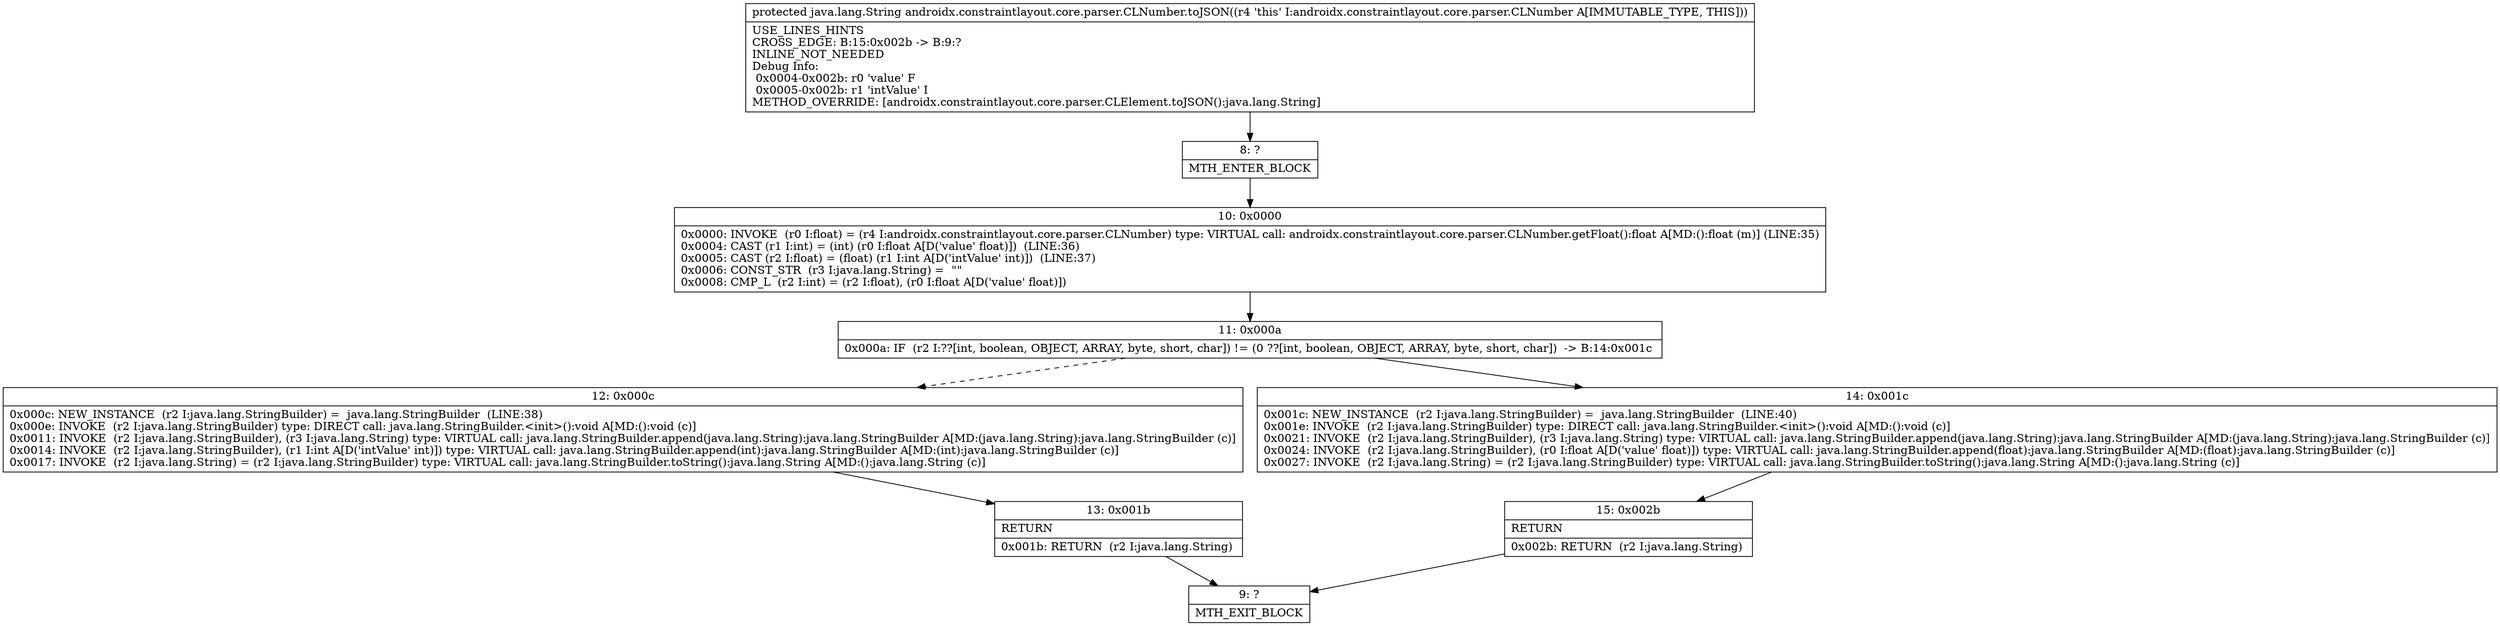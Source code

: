 digraph "CFG forandroidx.constraintlayout.core.parser.CLNumber.toJSON()Ljava\/lang\/String;" {
Node_8 [shape=record,label="{8\:\ ?|MTH_ENTER_BLOCK\l}"];
Node_10 [shape=record,label="{10\:\ 0x0000|0x0000: INVOKE  (r0 I:float) = (r4 I:androidx.constraintlayout.core.parser.CLNumber) type: VIRTUAL call: androidx.constraintlayout.core.parser.CLNumber.getFloat():float A[MD:():float (m)] (LINE:35)\l0x0004: CAST (r1 I:int) = (int) (r0 I:float A[D('value' float)])  (LINE:36)\l0x0005: CAST (r2 I:float) = (float) (r1 I:int A[D('intValue' int)])  (LINE:37)\l0x0006: CONST_STR  (r3 I:java.lang.String) =  \"\" \l0x0008: CMP_L  (r2 I:int) = (r2 I:float), (r0 I:float A[D('value' float)]) \l}"];
Node_11 [shape=record,label="{11\:\ 0x000a|0x000a: IF  (r2 I:??[int, boolean, OBJECT, ARRAY, byte, short, char]) != (0 ??[int, boolean, OBJECT, ARRAY, byte, short, char])  \-\> B:14:0x001c \l}"];
Node_12 [shape=record,label="{12\:\ 0x000c|0x000c: NEW_INSTANCE  (r2 I:java.lang.StringBuilder) =  java.lang.StringBuilder  (LINE:38)\l0x000e: INVOKE  (r2 I:java.lang.StringBuilder) type: DIRECT call: java.lang.StringBuilder.\<init\>():void A[MD:():void (c)]\l0x0011: INVOKE  (r2 I:java.lang.StringBuilder), (r3 I:java.lang.String) type: VIRTUAL call: java.lang.StringBuilder.append(java.lang.String):java.lang.StringBuilder A[MD:(java.lang.String):java.lang.StringBuilder (c)]\l0x0014: INVOKE  (r2 I:java.lang.StringBuilder), (r1 I:int A[D('intValue' int)]) type: VIRTUAL call: java.lang.StringBuilder.append(int):java.lang.StringBuilder A[MD:(int):java.lang.StringBuilder (c)]\l0x0017: INVOKE  (r2 I:java.lang.String) = (r2 I:java.lang.StringBuilder) type: VIRTUAL call: java.lang.StringBuilder.toString():java.lang.String A[MD:():java.lang.String (c)]\l}"];
Node_13 [shape=record,label="{13\:\ 0x001b|RETURN\l|0x001b: RETURN  (r2 I:java.lang.String) \l}"];
Node_9 [shape=record,label="{9\:\ ?|MTH_EXIT_BLOCK\l}"];
Node_14 [shape=record,label="{14\:\ 0x001c|0x001c: NEW_INSTANCE  (r2 I:java.lang.StringBuilder) =  java.lang.StringBuilder  (LINE:40)\l0x001e: INVOKE  (r2 I:java.lang.StringBuilder) type: DIRECT call: java.lang.StringBuilder.\<init\>():void A[MD:():void (c)]\l0x0021: INVOKE  (r2 I:java.lang.StringBuilder), (r3 I:java.lang.String) type: VIRTUAL call: java.lang.StringBuilder.append(java.lang.String):java.lang.StringBuilder A[MD:(java.lang.String):java.lang.StringBuilder (c)]\l0x0024: INVOKE  (r2 I:java.lang.StringBuilder), (r0 I:float A[D('value' float)]) type: VIRTUAL call: java.lang.StringBuilder.append(float):java.lang.StringBuilder A[MD:(float):java.lang.StringBuilder (c)]\l0x0027: INVOKE  (r2 I:java.lang.String) = (r2 I:java.lang.StringBuilder) type: VIRTUAL call: java.lang.StringBuilder.toString():java.lang.String A[MD:():java.lang.String (c)]\l}"];
Node_15 [shape=record,label="{15\:\ 0x002b|RETURN\l|0x002b: RETURN  (r2 I:java.lang.String) \l}"];
MethodNode[shape=record,label="{protected java.lang.String androidx.constraintlayout.core.parser.CLNumber.toJSON((r4 'this' I:androidx.constraintlayout.core.parser.CLNumber A[IMMUTABLE_TYPE, THIS]))  | USE_LINES_HINTS\lCROSS_EDGE: B:15:0x002b \-\> B:9:?\lINLINE_NOT_NEEDED\lDebug Info:\l  0x0004\-0x002b: r0 'value' F\l  0x0005\-0x002b: r1 'intValue' I\lMETHOD_OVERRIDE: [androidx.constraintlayout.core.parser.CLElement.toJSON():java.lang.String]\l}"];
MethodNode -> Node_8;Node_8 -> Node_10;
Node_10 -> Node_11;
Node_11 -> Node_12[style=dashed];
Node_11 -> Node_14;
Node_12 -> Node_13;
Node_13 -> Node_9;
Node_14 -> Node_15;
Node_15 -> Node_9;
}

